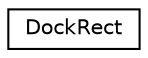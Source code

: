 digraph "类继承关系图"
{
  edge [fontname="Helvetica",fontsize="10",labelfontname="Helvetica",labelfontsize="10"];
  node [fontname="Helvetica",fontsize="10",shape=record];
  rankdir="LR";
  Node0 [label="DockRect",height=0.2,width=0.4,color="black", fillcolor="white", style="filled",URL="$struct_dock_rect.html"];
}
